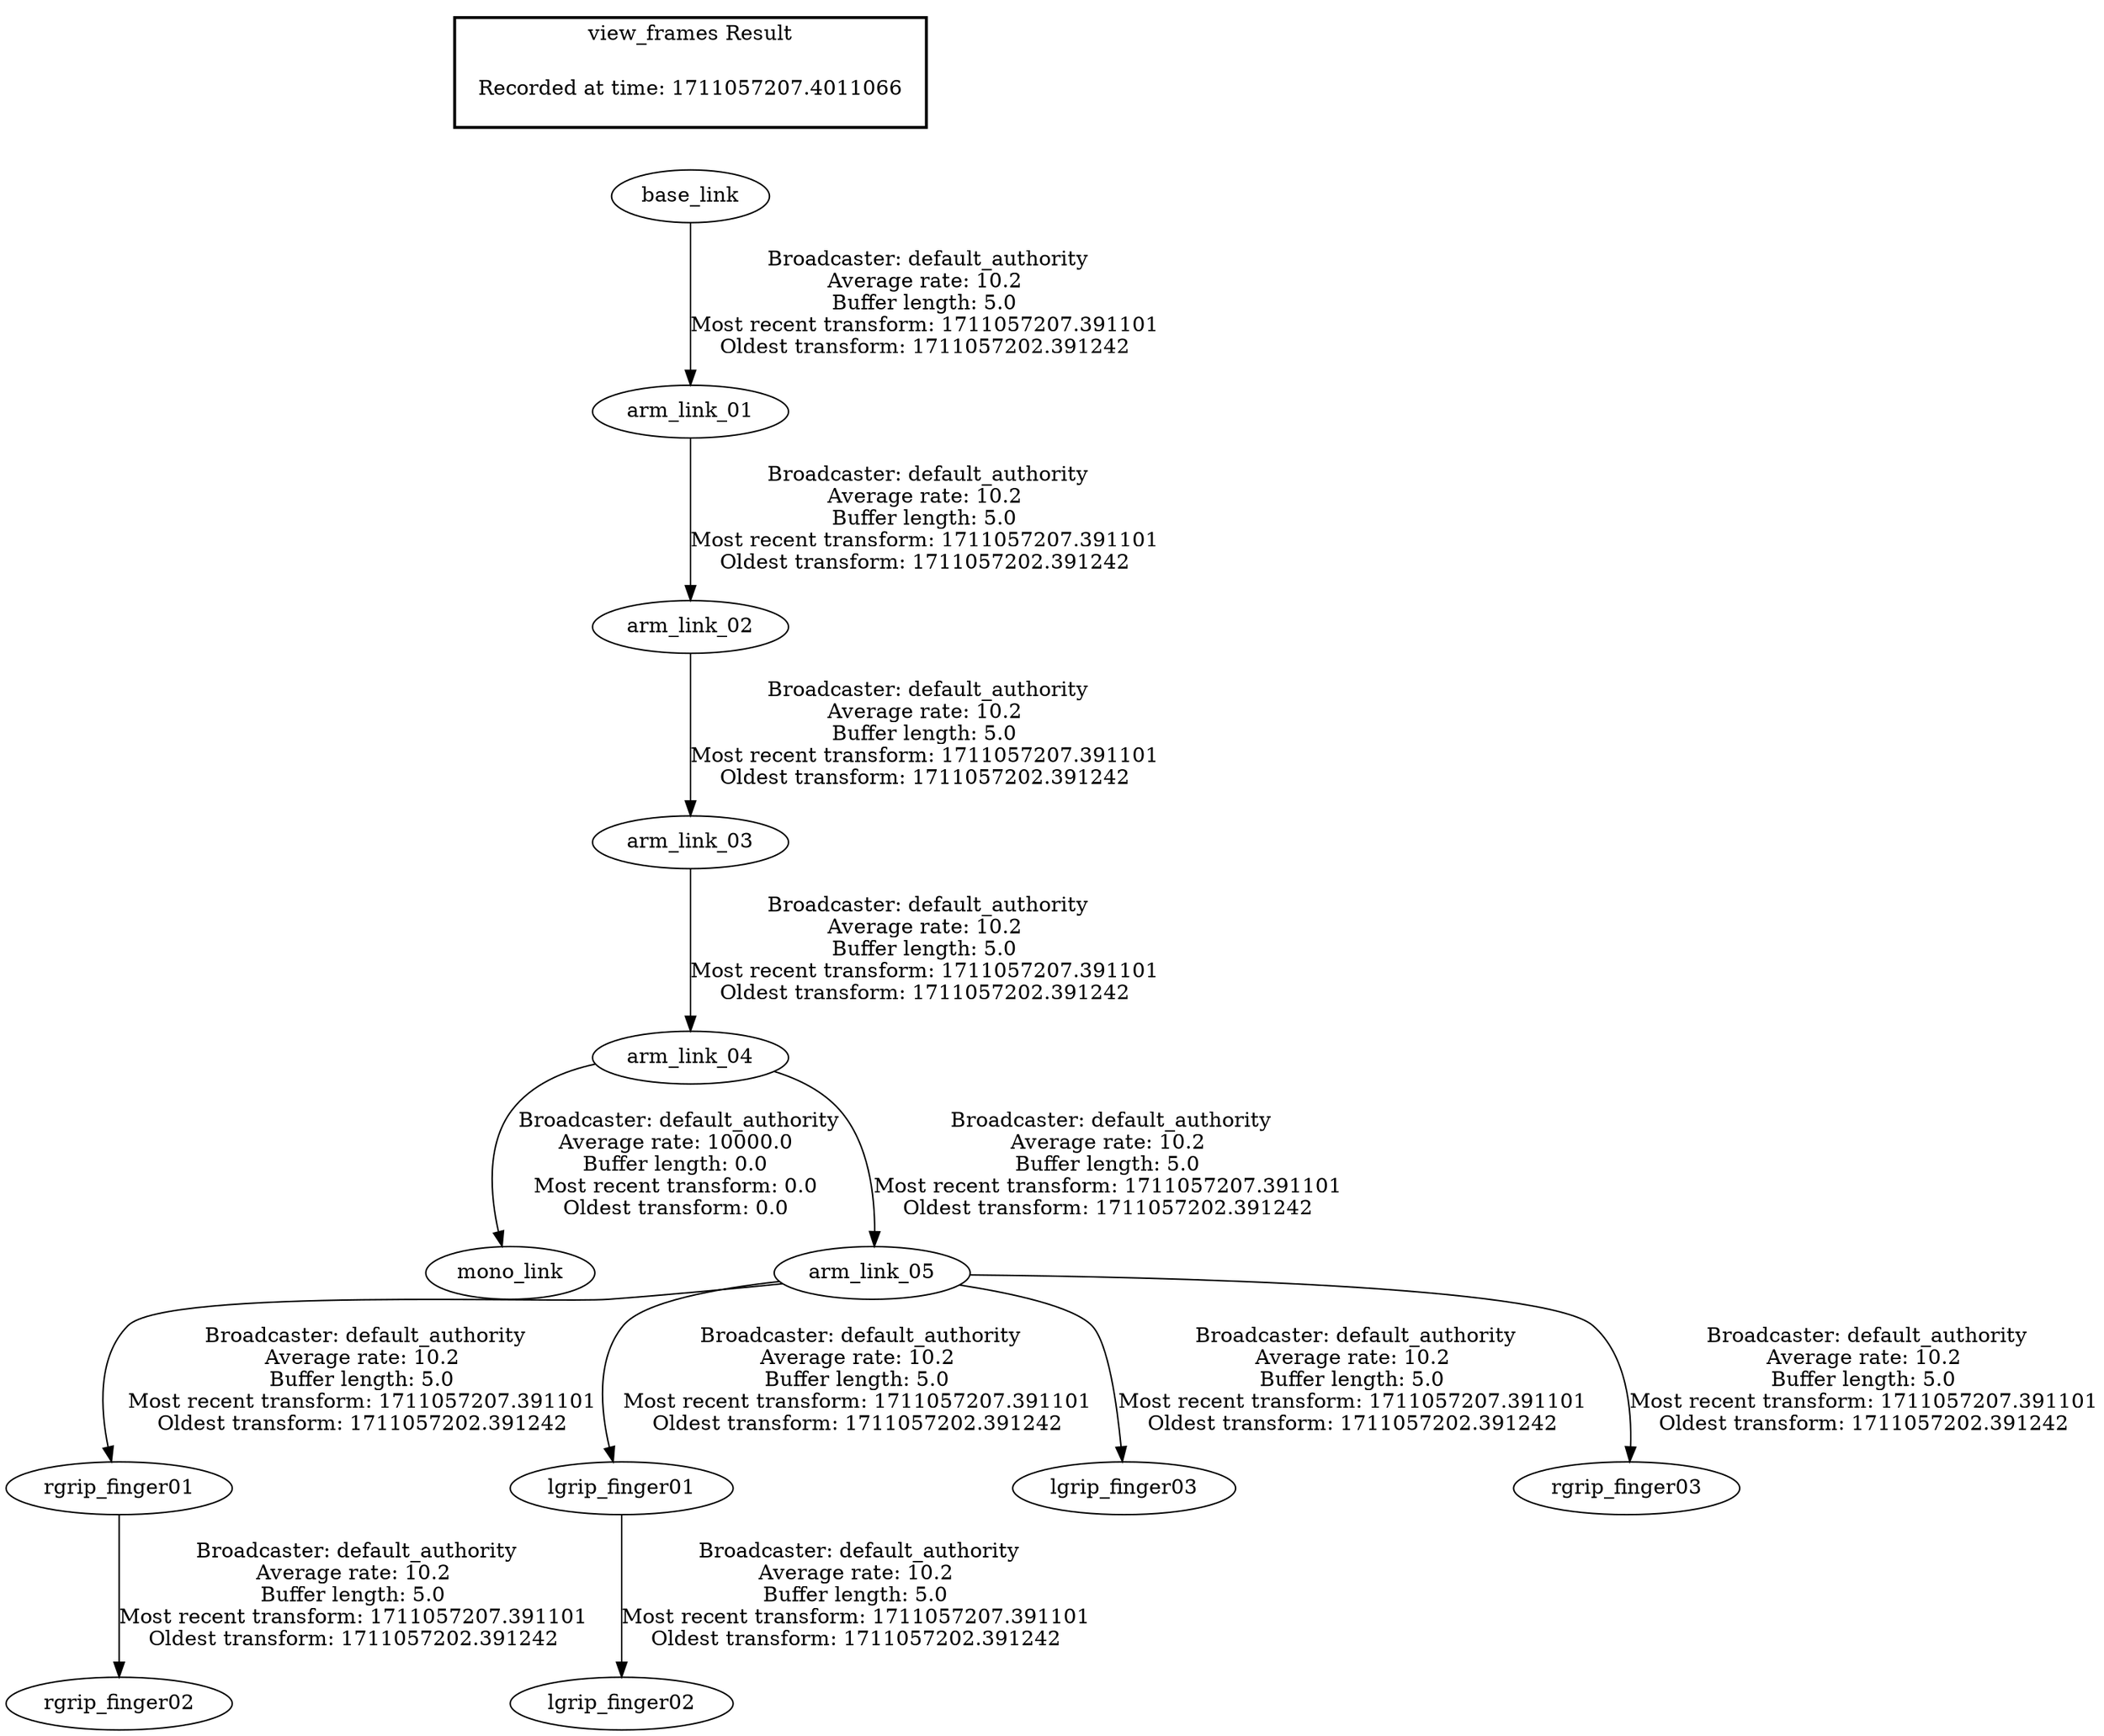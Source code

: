 digraph G {
"arm_link_04" -> "mono_link"[label=" Broadcaster: default_authority\nAverage rate: 10000.0\nBuffer length: 0.0\nMost recent transform: 0.0\nOldest transform: 0.0\n"];
"arm_link_03" -> "arm_link_04"[label=" Broadcaster: default_authority\nAverage rate: 10.2\nBuffer length: 5.0\nMost recent transform: 1711057207.391101\nOldest transform: 1711057202.391242\n"];
"base_link" -> "arm_link_01"[label=" Broadcaster: default_authority\nAverage rate: 10.2\nBuffer length: 5.0\nMost recent transform: 1711057207.391101\nOldest transform: 1711057202.391242\n"];
"arm_link_01" -> "arm_link_02"[label=" Broadcaster: default_authority\nAverage rate: 10.2\nBuffer length: 5.0\nMost recent transform: 1711057207.391101\nOldest transform: 1711057202.391242\n"];
"arm_link_02" -> "arm_link_03"[label=" Broadcaster: default_authority\nAverage rate: 10.2\nBuffer length: 5.0\nMost recent transform: 1711057207.391101\nOldest transform: 1711057202.391242\n"];
"arm_link_04" -> "arm_link_05"[label=" Broadcaster: default_authority\nAverage rate: 10.2\nBuffer length: 5.0\nMost recent transform: 1711057207.391101\nOldest transform: 1711057202.391242\n"];
"arm_link_05" -> "rgrip_finger01"[label=" Broadcaster: default_authority\nAverage rate: 10.2\nBuffer length: 5.0\nMost recent transform: 1711057207.391101\nOldest transform: 1711057202.391242\n"];
"arm_link_05" -> "lgrip_finger01"[label=" Broadcaster: default_authority\nAverage rate: 10.2\nBuffer length: 5.0\nMost recent transform: 1711057207.391101\nOldest transform: 1711057202.391242\n"];
"lgrip_finger01" -> "lgrip_finger02"[label=" Broadcaster: default_authority\nAverage rate: 10.2\nBuffer length: 5.0\nMost recent transform: 1711057207.391101\nOldest transform: 1711057202.391242\n"];
"arm_link_05" -> "lgrip_finger03"[label=" Broadcaster: default_authority\nAverage rate: 10.2\nBuffer length: 5.0\nMost recent transform: 1711057207.391101\nOldest transform: 1711057202.391242\n"];
"rgrip_finger01" -> "rgrip_finger02"[label=" Broadcaster: default_authority\nAverage rate: 10.2\nBuffer length: 5.0\nMost recent transform: 1711057207.391101\nOldest transform: 1711057202.391242\n"];
"arm_link_05" -> "rgrip_finger03"[label=" Broadcaster: default_authority\nAverage rate: 10.2\nBuffer length: 5.0\nMost recent transform: 1711057207.391101\nOldest transform: 1711057202.391242\n"];
edge [style=invis];
 subgraph cluster_legend { style=bold; color=black; label ="view_frames Result";
"Recorded at time: 1711057207.4011066"[ shape=plaintext ] ;
}->"base_link";
}